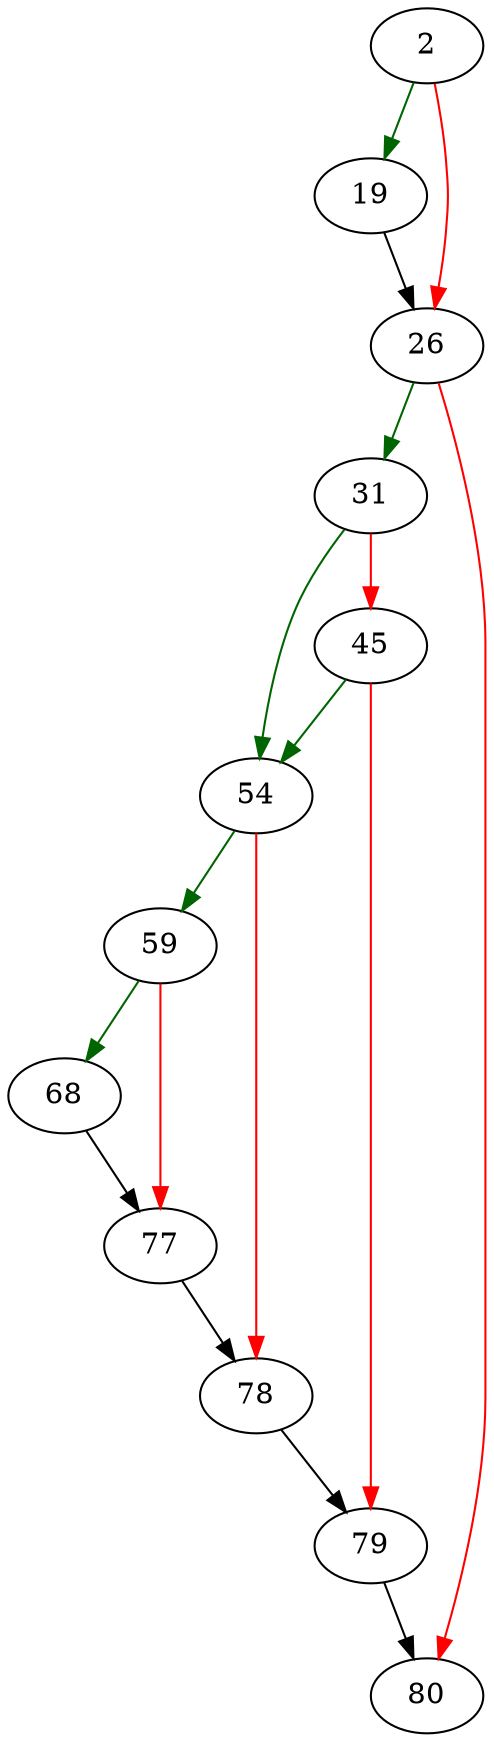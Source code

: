 strict digraph "sqlite3BtreeSetVersion" {
	// Node definitions.
	2 [entry=true];
	19;
	26;
	31;
	80;
	54;
	45;
	79;
	59;
	78;
	68;
	77;

	// Edge definitions.
	2 -> 19 [
		color=darkgreen
		cond=true
	];
	2 -> 26 [
		color=red
		cond=false
	];
	19 -> 26;
	26 -> 31 [
		color=darkgreen
		cond=true
	];
	26 -> 80 [
		color=red
		cond=false
	];
	31 -> 54 [
		color=darkgreen
		cond=true
	];
	31 -> 45 [
		color=red
		cond=false
	];
	54 -> 59 [
		color=darkgreen
		cond=true
	];
	54 -> 78 [
		color=red
		cond=false
	];
	45 -> 54 [
		color=darkgreen
		cond=true
	];
	45 -> 79 [
		color=red
		cond=false
	];
	79 -> 80;
	59 -> 68 [
		color=darkgreen
		cond=true
	];
	59 -> 77 [
		color=red
		cond=false
	];
	78 -> 79;
	68 -> 77;
	77 -> 78;
}